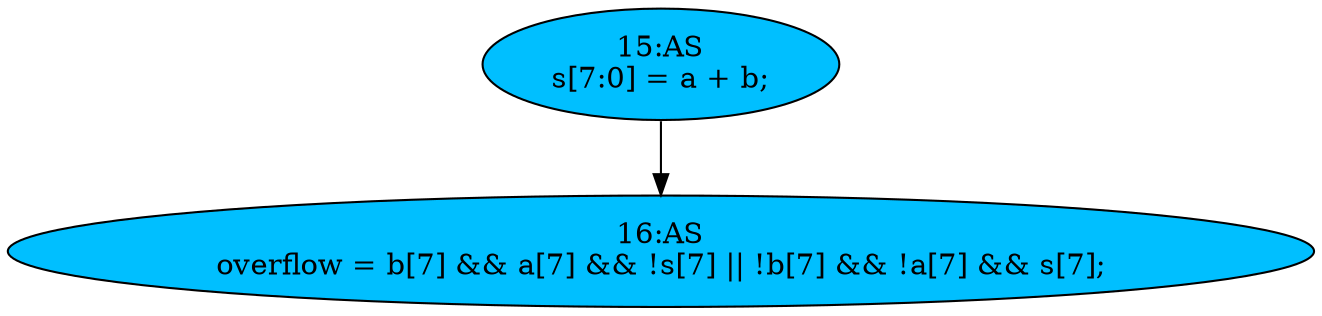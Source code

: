strict digraph "compose( ,  )" {
	node [label="\N"];
	"16:AS"	[ast="<pyverilog.vparser.ast.Assign object at 0x7fda6957d710>",
		def_var="['overflow']",
		fillcolor=deepskyblue,
		label="16:AS
overflow = b[7] && a[7] && !s[7] || !b[7] && !a[7] && s[7];",
		statements="[]",
		style=filled,
		typ=Assign,
		use_var="['b', 'a', 's', 'b', 'a', 's']"];
	"15:AS"	[ast="<pyverilog.vparser.ast.Assign object at 0x7fda69516c10>",
		def_var="['s']",
		fillcolor=deepskyblue,
		label="15:AS
s[7:0] = a + b;",
		statements="[]",
		style=filled,
		typ=Assign,
		use_var="['a', 'b']"];
	"15:AS" -> "16:AS";
}
